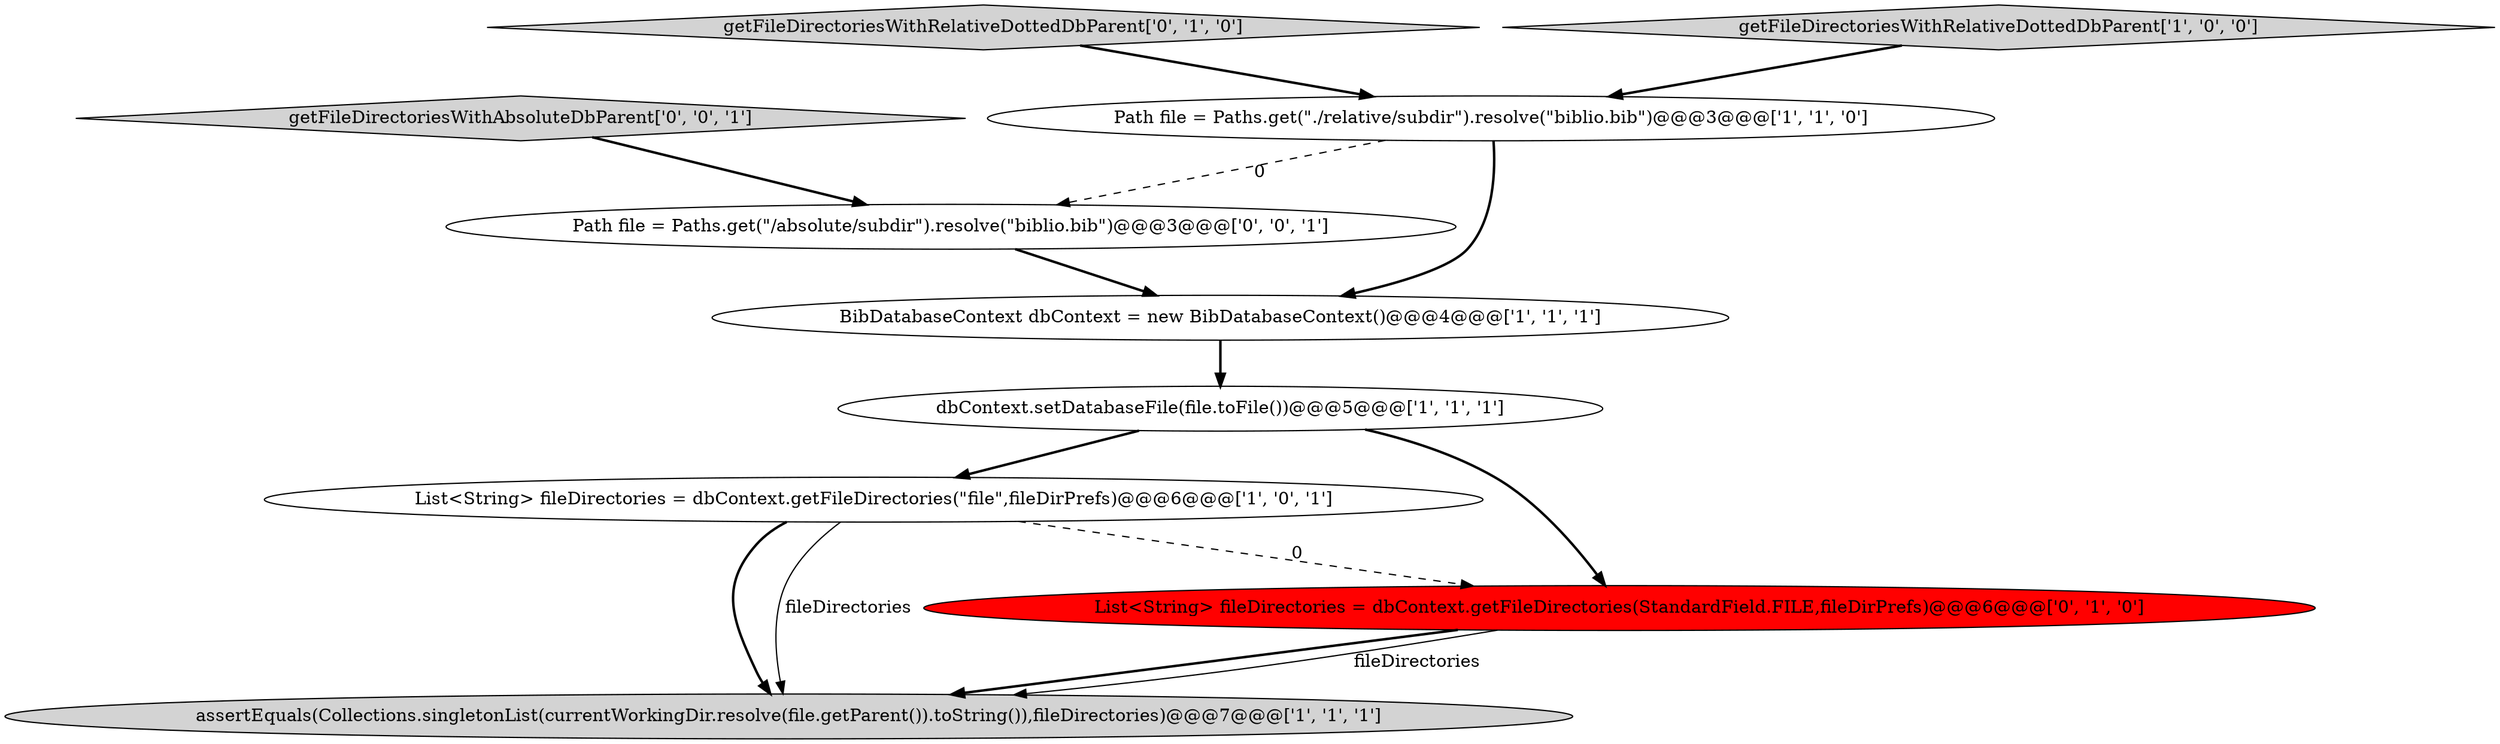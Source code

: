 digraph {
5 [style = filled, label = "assertEquals(Collections.singletonList(currentWorkingDir.resolve(file.getParent()).toString()),fileDirectories)@@@7@@@['1', '1', '1']", fillcolor = lightgray, shape = ellipse image = "AAA0AAABBB1BBB"];
7 [style = filled, label = "getFileDirectoriesWithRelativeDottedDbParent['0', '1', '0']", fillcolor = lightgray, shape = diamond image = "AAA0AAABBB2BBB"];
2 [style = filled, label = "dbContext.setDatabaseFile(file.toFile())@@@5@@@['1', '1', '1']", fillcolor = white, shape = ellipse image = "AAA0AAABBB1BBB"];
1 [style = filled, label = "BibDatabaseContext dbContext = new BibDatabaseContext()@@@4@@@['1', '1', '1']", fillcolor = white, shape = ellipse image = "AAA0AAABBB1BBB"];
4 [style = filled, label = "Path file = Paths.get(\"./relative/subdir\").resolve(\"biblio.bib\")@@@3@@@['1', '1', '0']", fillcolor = white, shape = ellipse image = "AAA0AAABBB1BBB"];
0 [style = filled, label = "getFileDirectoriesWithRelativeDottedDbParent['1', '0', '0']", fillcolor = lightgray, shape = diamond image = "AAA0AAABBB1BBB"];
9 [style = filled, label = "getFileDirectoriesWithAbsoluteDbParent['0', '0', '1']", fillcolor = lightgray, shape = diamond image = "AAA0AAABBB3BBB"];
3 [style = filled, label = "List<String> fileDirectories = dbContext.getFileDirectories(\"file\",fileDirPrefs)@@@6@@@['1', '0', '1']", fillcolor = white, shape = ellipse image = "AAA0AAABBB1BBB"];
6 [style = filled, label = "List<String> fileDirectories = dbContext.getFileDirectories(StandardField.FILE,fileDirPrefs)@@@6@@@['0', '1', '0']", fillcolor = red, shape = ellipse image = "AAA1AAABBB2BBB"];
8 [style = filled, label = "Path file = Paths.get(\"/absolute/subdir\").resolve(\"biblio.bib\")@@@3@@@['0', '0', '1']", fillcolor = white, shape = ellipse image = "AAA0AAABBB3BBB"];
8->1 [style = bold, label=""];
6->5 [style = bold, label=""];
1->2 [style = bold, label=""];
3->5 [style = bold, label=""];
4->1 [style = bold, label=""];
6->5 [style = solid, label="fileDirectories"];
3->6 [style = dashed, label="0"];
7->4 [style = bold, label=""];
9->8 [style = bold, label=""];
0->4 [style = bold, label=""];
2->6 [style = bold, label=""];
3->5 [style = solid, label="fileDirectories"];
2->3 [style = bold, label=""];
4->8 [style = dashed, label="0"];
}
